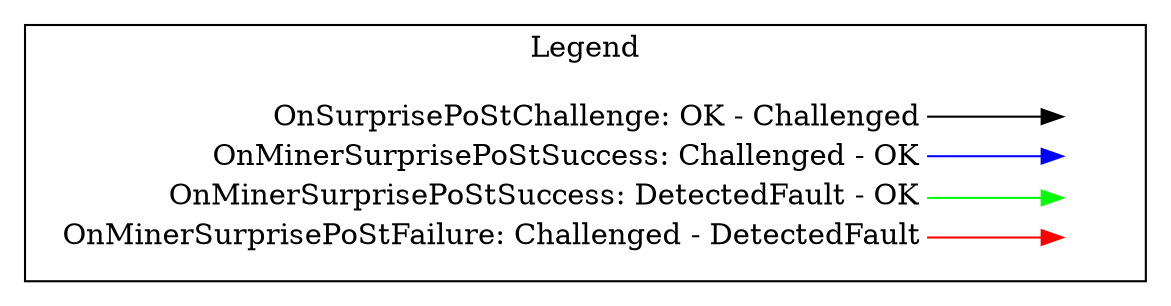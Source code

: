 digraph {
  rankdir=LR
  node [shape=plaintext]
  subgraph cluster_01 {
    label = "Legend";
    key [label=<<table border="0" cellpadding="2" cellspacing="0" cellborder="0">
      <tr><td align="right" port="i0">OnSurprisePoStChallenge: OK - Challenged</td></tr>
      <tr><td align="right" port="i1">OnMinerSurprisePoStSuccess: Challenged - OK</td></tr>
      <tr><td align="right" port="i2">OnMinerSurprisePoStSuccess: DetectedFault - OK</td></tr>
      <tr><td align="right" port="i3">OnMinerSurprisePoStFailure: Challenged - DetectedFault</td></tr>

      </table>>]
    key2 [label=<<table border="0" cellpadding="2" cellspacing="0" cellborder="0">
      <tr><td port="i0">&nbsp;</td></tr>
      <tr><td port="i1">&nbsp;</td></tr>
      <tr><td port="i2">&nbsp;</td></tr>
      <tr><td port="i3">&nbsp;</td></tr>
      </table>>]
    key:i0:e -> key2:i0:w [color=black]
    key:i1:e -> key2:i1:w [color=blue]
    key:i2:e -> key2:i2:w [color=green]
    key:i3:e -> key2:i3:w [color=red]
  }
}
